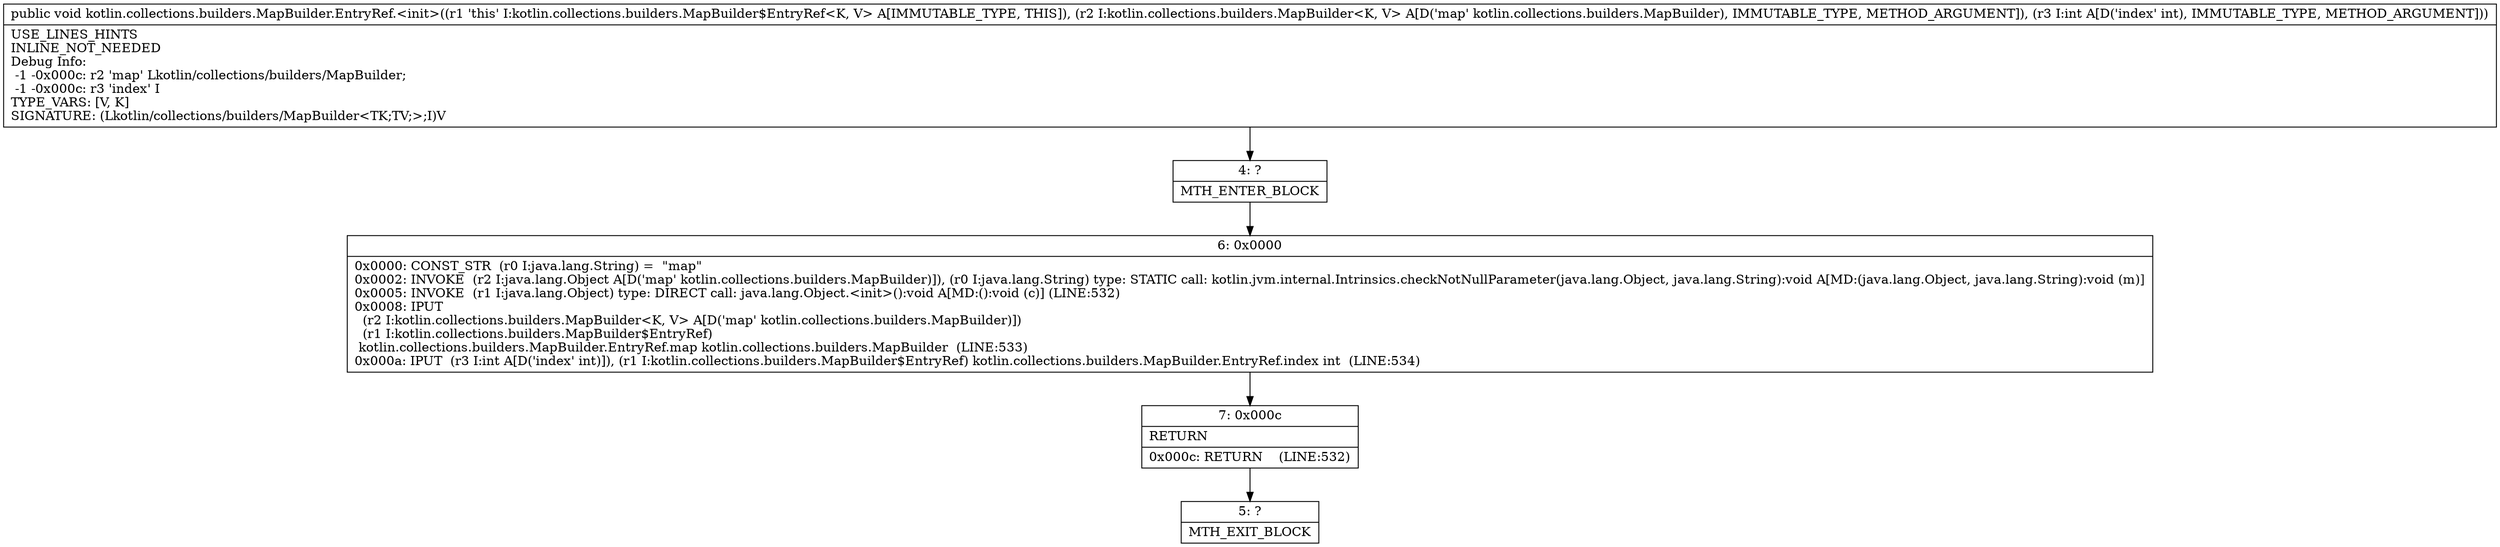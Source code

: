 digraph "CFG forkotlin.collections.builders.MapBuilder.EntryRef.\<init\>(Lkotlin\/collections\/builders\/MapBuilder;I)V" {
Node_4 [shape=record,label="{4\:\ ?|MTH_ENTER_BLOCK\l}"];
Node_6 [shape=record,label="{6\:\ 0x0000|0x0000: CONST_STR  (r0 I:java.lang.String) =  \"map\" \l0x0002: INVOKE  (r2 I:java.lang.Object A[D('map' kotlin.collections.builders.MapBuilder)]), (r0 I:java.lang.String) type: STATIC call: kotlin.jvm.internal.Intrinsics.checkNotNullParameter(java.lang.Object, java.lang.String):void A[MD:(java.lang.Object, java.lang.String):void (m)]\l0x0005: INVOKE  (r1 I:java.lang.Object) type: DIRECT call: java.lang.Object.\<init\>():void A[MD:():void (c)] (LINE:532)\l0x0008: IPUT  \l  (r2 I:kotlin.collections.builders.MapBuilder\<K, V\> A[D('map' kotlin.collections.builders.MapBuilder)])\l  (r1 I:kotlin.collections.builders.MapBuilder$EntryRef)\l kotlin.collections.builders.MapBuilder.EntryRef.map kotlin.collections.builders.MapBuilder  (LINE:533)\l0x000a: IPUT  (r3 I:int A[D('index' int)]), (r1 I:kotlin.collections.builders.MapBuilder$EntryRef) kotlin.collections.builders.MapBuilder.EntryRef.index int  (LINE:534)\l}"];
Node_7 [shape=record,label="{7\:\ 0x000c|RETURN\l|0x000c: RETURN    (LINE:532)\l}"];
Node_5 [shape=record,label="{5\:\ ?|MTH_EXIT_BLOCK\l}"];
MethodNode[shape=record,label="{public void kotlin.collections.builders.MapBuilder.EntryRef.\<init\>((r1 'this' I:kotlin.collections.builders.MapBuilder$EntryRef\<K, V\> A[IMMUTABLE_TYPE, THIS]), (r2 I:kotlin.collections.builders.MapBuilder\<K, V\> A[D('map' kotlin.collections.builders.MapBuilder), IMMUTABLE_TYPE, METHOD_ARGUMENT]), (r3 I:int A[D('index' int), IMMUTABLE_TYPE, METHOD_ARGUMENT]))  | USE_LINES_HINTS\lINLINE_NOT_NEEDED\lDebug Info:\l  \-1 \-0x000c: r2 'map' Lkotlin\/collections\/builders\/MapBuilder;\l  \-1 \-0x000c: r3 'index' I\lTYPE_VARS: [V, K]\lSIGNATURE: (Lkotlin\/collections\/builders\/MapBuilder\<TK;TV;\>;I)V\l}"];
MethodNode -> Node_4;Node_4 -> Node_6;
Node_6 -> Node_7;
Node_7 -> Node_5;
}


